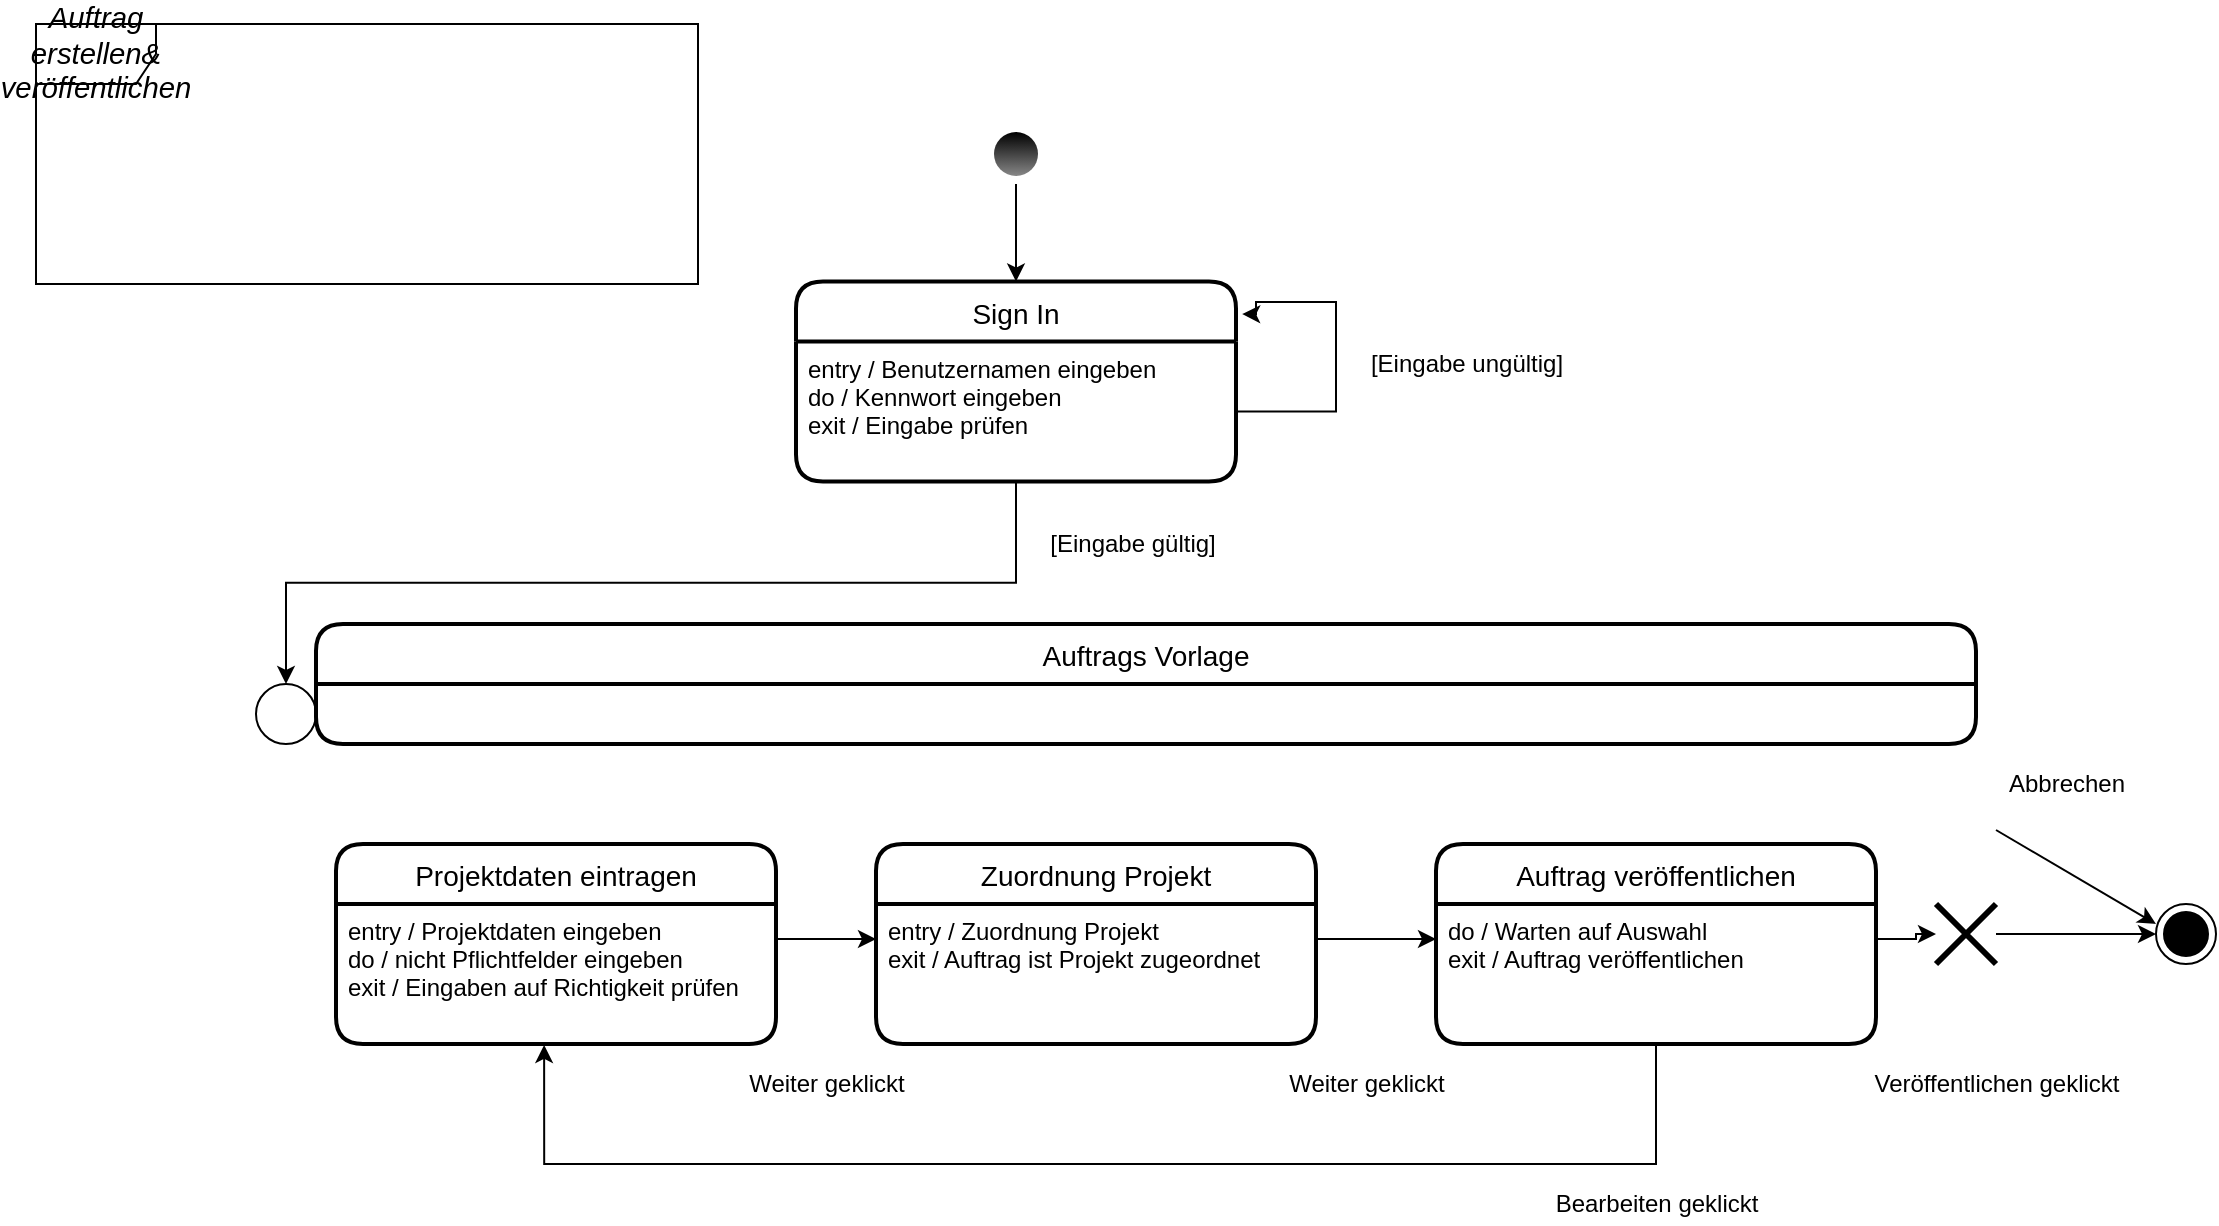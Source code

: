 <mxfile version="13.3.9" type="device"><diagram name="Page-1" id="e7e014a7-5840-1c2e-5031-d8a46d1fe8dd"><mxGraphModel dx="1220" dy="1112" grid="1" gridSize="10" guides="1" tooltips="1" connect="1" arrows="1" fold="1" page="1" pageScale="1" pageWidth="1169" pageHeight="826" background="#ffffff" math="0" shadow="0"><root><mxCell id="0"/><mxCell id="1" parent="0"/><mxCell id="OTc7slQkvgCQ9Ft_FuSA-42" value="&lt;i&gt;&lt;span style=&quot;font-size: 11.0pt ; font-family: &amp;#34;calibri&amp;#34; , sans-serif&quot;&gt;Auftrag erstellen&amp;amp; veröffentlichen&lt;br&gt;&lt;/span&gt;&lt;/i&gt;" style="shape=umlFrame;whiteSpace=wrap;html=1;" parent="1" vertex="1"><mxGeometry x="30" y="10" width="331" height="130" as="geometry"/></mxCell><mxCell id="nERQGFdSmko-TmaKGZCj-354" style="edgeStyle=orthogonalEdgeStyle;rounded=0;orthogonalLoop=1;jettySize=auto;html=1;exitX=0.5;exitY=1;exitDx=0;exitDy=0;entryX=0.5;entryY=0;entryDx=0;entryDy=0;startArrow=none;startFill=0;endArrow=classic;endFill=1;" parent="1" source="OTc7slQkvgCQ9Ft_FuSA-43" target="nERQGFdSmko-TmaKGZCj-352" edge="1"><mxGeometry relative="1" as="geometry"/></mxCell><mxCell id="OTc7slQkvgCQ9Ft_FuSA-43" value="" style="ellipse;html=1;shape=endState;fillColor=#000000;fontStyle=1;strokeColor=none;gradientColor=#878787;" parent="1" vertex="1"><mxGeometry x="505" y="60" width="30" height="30" as="geometry"/></mxCell><mxCell id="nERQGFdSmko-TmaKGZCj-339" value="" style="ellipse;whiteSpace=wrap;html=1;aspect=fixed;" parent="1" vertex="1"><mxGeometry x="140" y="340" width="30" height="30" as="geometry"/></mxCell><mxCell id="nERQGFdSmko-TmaKGZCj-341" value="" style="ellipse;html=1;shape=endState;fillColor=#000000;" parent="1" vertex="1"><mxGeometry x="1090" y="450" width="30" height="30" as="geometry"/></mxCell><mxCell id="nERQGFdSmko-TmaKGZCj-362" style="edgeStyle=orthogonalEdgeStyle;rounded=0;orthogonalLoop=1;jettySize=auto;html=1;entryX=0;entryY=0.5;entryDx=0;entryDy=0;startArrow=none;startFill=0;endArrow=classic;endFill=1;" parent="1" source="nERQGFdSmko-TmaKGZCj-342" target="nERQGFdSmko-TmaKGZCj-341" edge="1"><mxGeometry relative="1" as="geometry"/></mxCell><mxCell id="nERQGFdSmko-TmaKGZCj-342" value="" style="shape=umlDestroy;whiteSpace=wrap;html=1;strokeWidth=3;" parent="1" vertex="1"><mxGeometry x="980" y="450" width="30" height="30" as="geometry"/></mxCell><mxCell id="nERQGFdSmko-TmaKGZCj-357" style="edgeStyle=orthogonalEdgeStyle;rounded=0;orthogonalLoop=1;jettySize=auto;html=1;exitX=0.5;exitY=1;exitDx=0;exitDy=0;entryX=0.5;entryY=0;entryDx=0;entryDy=0;startArrow=none;startFill=0;endArrow=classic;endFill=1;" parent="1" source="nERQGFdSmko-TmaKGZCj-352" target="nERQGFdSmko-TmaKGZCj-339" edge="1"><mxGeometry relative="1" as="geometry"/></mxCell><mxCell id="nERQGFdSmko-TmaKGZCj-352" value="Sign In" style="swimlane;childLayout=stackLayout;horizontal=1;startSize=30;horizontalStack=0;rounded=1;fontSize=14;fontStyle=0;strokeWidth=2;resizeParent=0;resizeLast=1;shadow=0;dashed=0;align=center;" parent="1" vertex="1"><mxGeometry x="410" y="138.75" width="220" height="100" as="geometry"/></mxCell><mxCell id="nERQGFdSmko-TmaKGZCj-353" value="entry / Benutzernamen eingeben&#10;do / Kennwort eingeben&#10;exit / Eingabe prüfen" style="align=left;strokeColor=none;fillColor=none;spacingLeft=4;fontSize=12;verticalAlign=top;resizable=0;rotatable=0;part=1;" parent="nERQGFdSmko-TmaKGZCj-352" vertex="1"><mxGeometry y="30" width="220" height="70" as="geometry"/></mxCell><mxCell id="6HEmOJbW7gCLPIu1hovi-1" style="edgeStyle=orthogonalEdgeStyle;rounded=0;orthogonalLoop=1;jettySize=auto;html=1;entryX=1.014;entryY=0.163;entryDx=0;entryDy=0;entryPerimeter=0;" edge="1" parent="nERQGFdSmko-TmaKGZCj-352" source="nERQGFdSmko-TmaKGZCj-353" target="nERQGFdSmko-TmaKGZCj-352"><mxGeometry relative="1" as="geometry"><mxPoint x="230" y="21.25" as="targetPoint"/><Array as="points"><mxPoint x="270" y="65.25"/><mxPoint x="270" y="10.25"/><mxPoint x="230" y="10.25"/><mxPoint x="230" y="16.25"/></Array></mxGeometry></mxCell><mxCell id="nERQGFdSmko-TmaKGZCj-5" value="Auftrags Vorlage" style="swimlane;childLayout=stackLayout;horizontal=1;startSize=30;horizontalStack=0;rounded=1;fontSize=14;fontStyle=0;strokeWidth=2;resizeParent=0;resizeLast=1;shadow=0;dashed=0;align=center;" parent="1" vertex="1"><mxGeometry x="170" y="310" width="830" height="60" as="geometry"/></mxCell><mxCell id="nERQGFdSmko-TmaKGZCj-359" style="edgeStyle=orthogonalEdgeStyle;rounded=0;orthogonalLoop=1;jettySize=auto;html=1;exitX=1;exitY=0.25;exitDx=0;exitDy=0;entryX=0;entryY=0.25;entryDx=0;entryDy=0;startArrow=none;startFill=0;endArrow=classic;endFill=1;" parent="1" source="nERQGFdSmko-TmaKGZCj-346" target="nERQGFdSmko-TmaKGZCj-349" edge="1"><mxGeometry relative="1" as="geometry"/></mxCell><mxCell id="nERQGFdSmko-TmaKGZCj-364" style="edgeStyle=orthogonalEdgeStyle;rounded=0;orthogonalLoop=1;jettySize=auto;html=1;exitX=1;exitY=0.25;exitDx=0;exitDy=0;startArrow=none;startFill=0;endArrow=classic;endFill=1;" parent="1" source="nERQGFdSmko-TmaKGZCj-349" target="nERQGFdSmko-TmaKGZCj-342" edge="1"><mxGeometry relative="1" as="geometry"><mxPoint x="980" y="468" as="targetPoint"/></mxGeometry></mxCell><mxCell id="nERQGFdSmko-TmaKGZCj-367" style="edgeStyle=orthogonalEdgeStyle;rounded=0;orthogonalLoop=1;jettySize=auto;html=1;exitX=1;exitY=0.25;exitDx=0;exitDy=0;entryX=0;entryY=0.25;entryDx=0;entryDy=0;startArrow=none;startFill=0;endArrow=classic;endFill=1;" parent="1" source="nERQGFdSmko-TmaKGZCj-366" target="nERQGFdSmko-TmaKGZCj-346" edge="1"><mxGeometry relative="1" as="geometry"/></mxCell><mxCell id="nERQGFdSmko-TmaKGZCj-365" value="Projektdaten eintragen" style="swimlane;childLayout=stackLayout;horizontal=1;startSize=30;horizontalStack=0;rounded=1;fontSize=14;fontStyle=0;strokeWidth=2;resizeParent=0;resizeLast=1;shadow=0;dashed=0;align=center;" parent="1" vertex="1"><mxGeometry x="180" y="420" width="220" height="100" as="geometry"/></mxCell><mxCell id="nERQGFdSmko-TmaKGZCj-366" value="entry / Projektdaten eingeben&#10;do / nicht Pflichtfelder eingeben&#10;exit / Eingaben auf Richtigkeit prüfen" style="align=left;strokeColor=none;fillColor=none;spacingLeft=4;fontSize=12;verticalAlign=top;resizable=0;rotatable=0;part=1;" parent="nERQGFdSmko-TmaKGZCj-365" vertex="1"><mxGeometry y="30" width="220" height="70" as="geometry"/></mxCell><mxCell id="nERQGFdSmko-TmaKGZCj-345" value="Zuordnung Projekt" style="swimlane;childLayout=stackLayout;horizontal=1;startSize=30;horizontalStack=0;rounded=1;fontSize=14;fontStyle=0;strokeWidth=2;resizeParent=0;resizeLast=1;shadow=0;dashed=0;align=center;" parent="1" vertex="1"><mxGeometry x="450" y="420" width="220" height="100" as="geometry"/></mxCell><mxCell id="nERQGFdSmko-TmaKGZCj-346" value="entry / Zuordnung Projekt&#10;exit / Auftrag ist Projekt zugeordnet" style="align=left;strokeColor=none;fillColor=none;spacingLeft=4;fontSize=12;verticalAlign=top;resizable=0;rotatable=0;part=1;" parent="nERQGFdSmko-TmaKGZCj-345" vertex="1"><mxGeometry y="30" width="220" height="70" as="geometry"/></mxCell><mxCell id="nERQGFdSmko-TmaKGZCj-368" value="Weiter geklickt" style="text;html=1;align=center;verticalAlign=middle;resizable=0;points=[];autosize=1;" parent="1" vertex="1"><mxGeometry x="380" y="530" width="90" height="20" as="geometry"/></mxCell><mxCell id="nERQGFdSmko-TmaKGZCj-369" value="Weiter geklickt" style="text;html=1;align=center;verticalAlign=middle;resizable=0;points=[];autosize=1;" parent="1" vertex="1"><mxGeometry x="650" y="530" width="90" height="20" as="geometry"/></mxCell><mxCell id="nERQGFdSmko-TmaKGZCj-370" value="Veröffentlichen geklickt" style="text;html=1;align=center;verticalAlign=middle;resizable=0;points=[];autosize=1;" parent="1" vertex="1"><mxGeometry x="940" y="530" width="140" height="20" as="geometry"/></mxCell><mxCell id="nERQGFdSmko-TmaKGZCj-348" value="Auftrag veröffentlichen" style="swimlane;childLayout=stackLayout;horizontal=1;startSize=30;horizontalStack=0;rounded=1;fontSize=14;fontStyle=0;strokeWidth=2;resizeParent=0;resizeLast=1;shadow=0;dashed=0;align=center;" parent="1" vertex="1"><mxGeometry x="730" y="420" width="220" height="100" as="geometry"/></mxCell><mxCell id="nERQGFdSmko-TmaKGZCj-349" value="do / Warten auf Auswahl&#10;exit / Auftrag veröffentlichen" style="align=left;strokeColor=none;fillColor=none;spacingLeft=4;fontSize=12;verticalAlign=top;resizable=0;rotatable=0;part=1;" parent="nERQGFdSmko-TmaKGZCj-348" vertex="1"><mxGeometry y="30" width="220" height="70" as="geometry"/></mxCell><mxCell id="nERQGFdSmko-TmaKGZCj-373" value="" style="endArrow=classic;html=1;" parent="1" edge="1"><mxGeometry width="50" height="50" relative="1" as="geometry"><mxPoint x="1010" y="413" as="sourcePoint"/><mxPoint x="1090" y="460" as="targetPoint"/></mxGeometry></mxCell><mxCell id="nERQGFdSmko-TmaKGZCj-374" value="Abbrechen" style="text;html=1;align=center;verticalAlign=middle;resizable=0;points=[];autosize=1;" parent="1" vertex="1"><mxGeometry x="1010" y="380" width="70" height="20" as="geometry"/></mxCell><mxCell id="nERQGFdSmko-TmaKGZCj-375" style="edgeStyle=orthogonalEdgeStyle;rounded=0;orthogonalLoop=1;jettySize=auto;html=1;entryX=0.473;entryY=1.007;entryDx=0;entryDy=0;entryPerimeter=0;startArrow=none;startFill=0;endArrow=classic;endFill=1;" parent="1" source="nERQGFdSmko-TmaKGZCj-349" target="nERQGFdSmko-TmaKGZCj-366" edge="1"><mxGeometry relative="1" as="geometry"><Array as="points"><mxPoint x="840" y="580"/><mxPoint x="284" y="580"/></Array></mxGeometry></mxCell><mxCell id="nERQGFdSmko-TmaKGZCj-376" value="Bearbeiten geklickt" style="text;html=1;align=center;verticalAlign=middle;resizable=0;points=[];autosize=1;" parent="1" vertex="1"><mxGeometry x="780" y="590" width="120" height="20" as="geometry"/></mxCell><mxCell id="6HEmOJbW7gCLPIu1hovi-2" value="[Eingabe ungültig]" style="text;html=1;align=center;verticalAlign=middle;resizable=0;points=[];autosize=1;" vertex="1" parent="1"><mxGeometry x="690" y="170" width="110" height="20" as="geometry"/></mxCell><mxCell id="6HEmOJbW7gCLPIu1hovi-3" value="[Eingabe gültig]" style="text;html=1;align=center;verticalAlign=middle;resizable=0;points=[];autosize=1;" vertex="1" parent="1"><mxGeometry x="528" y="260" width="100" height="20" as="geometry"/></mxCell></root></mxGraphModel></diagram></mxfile>